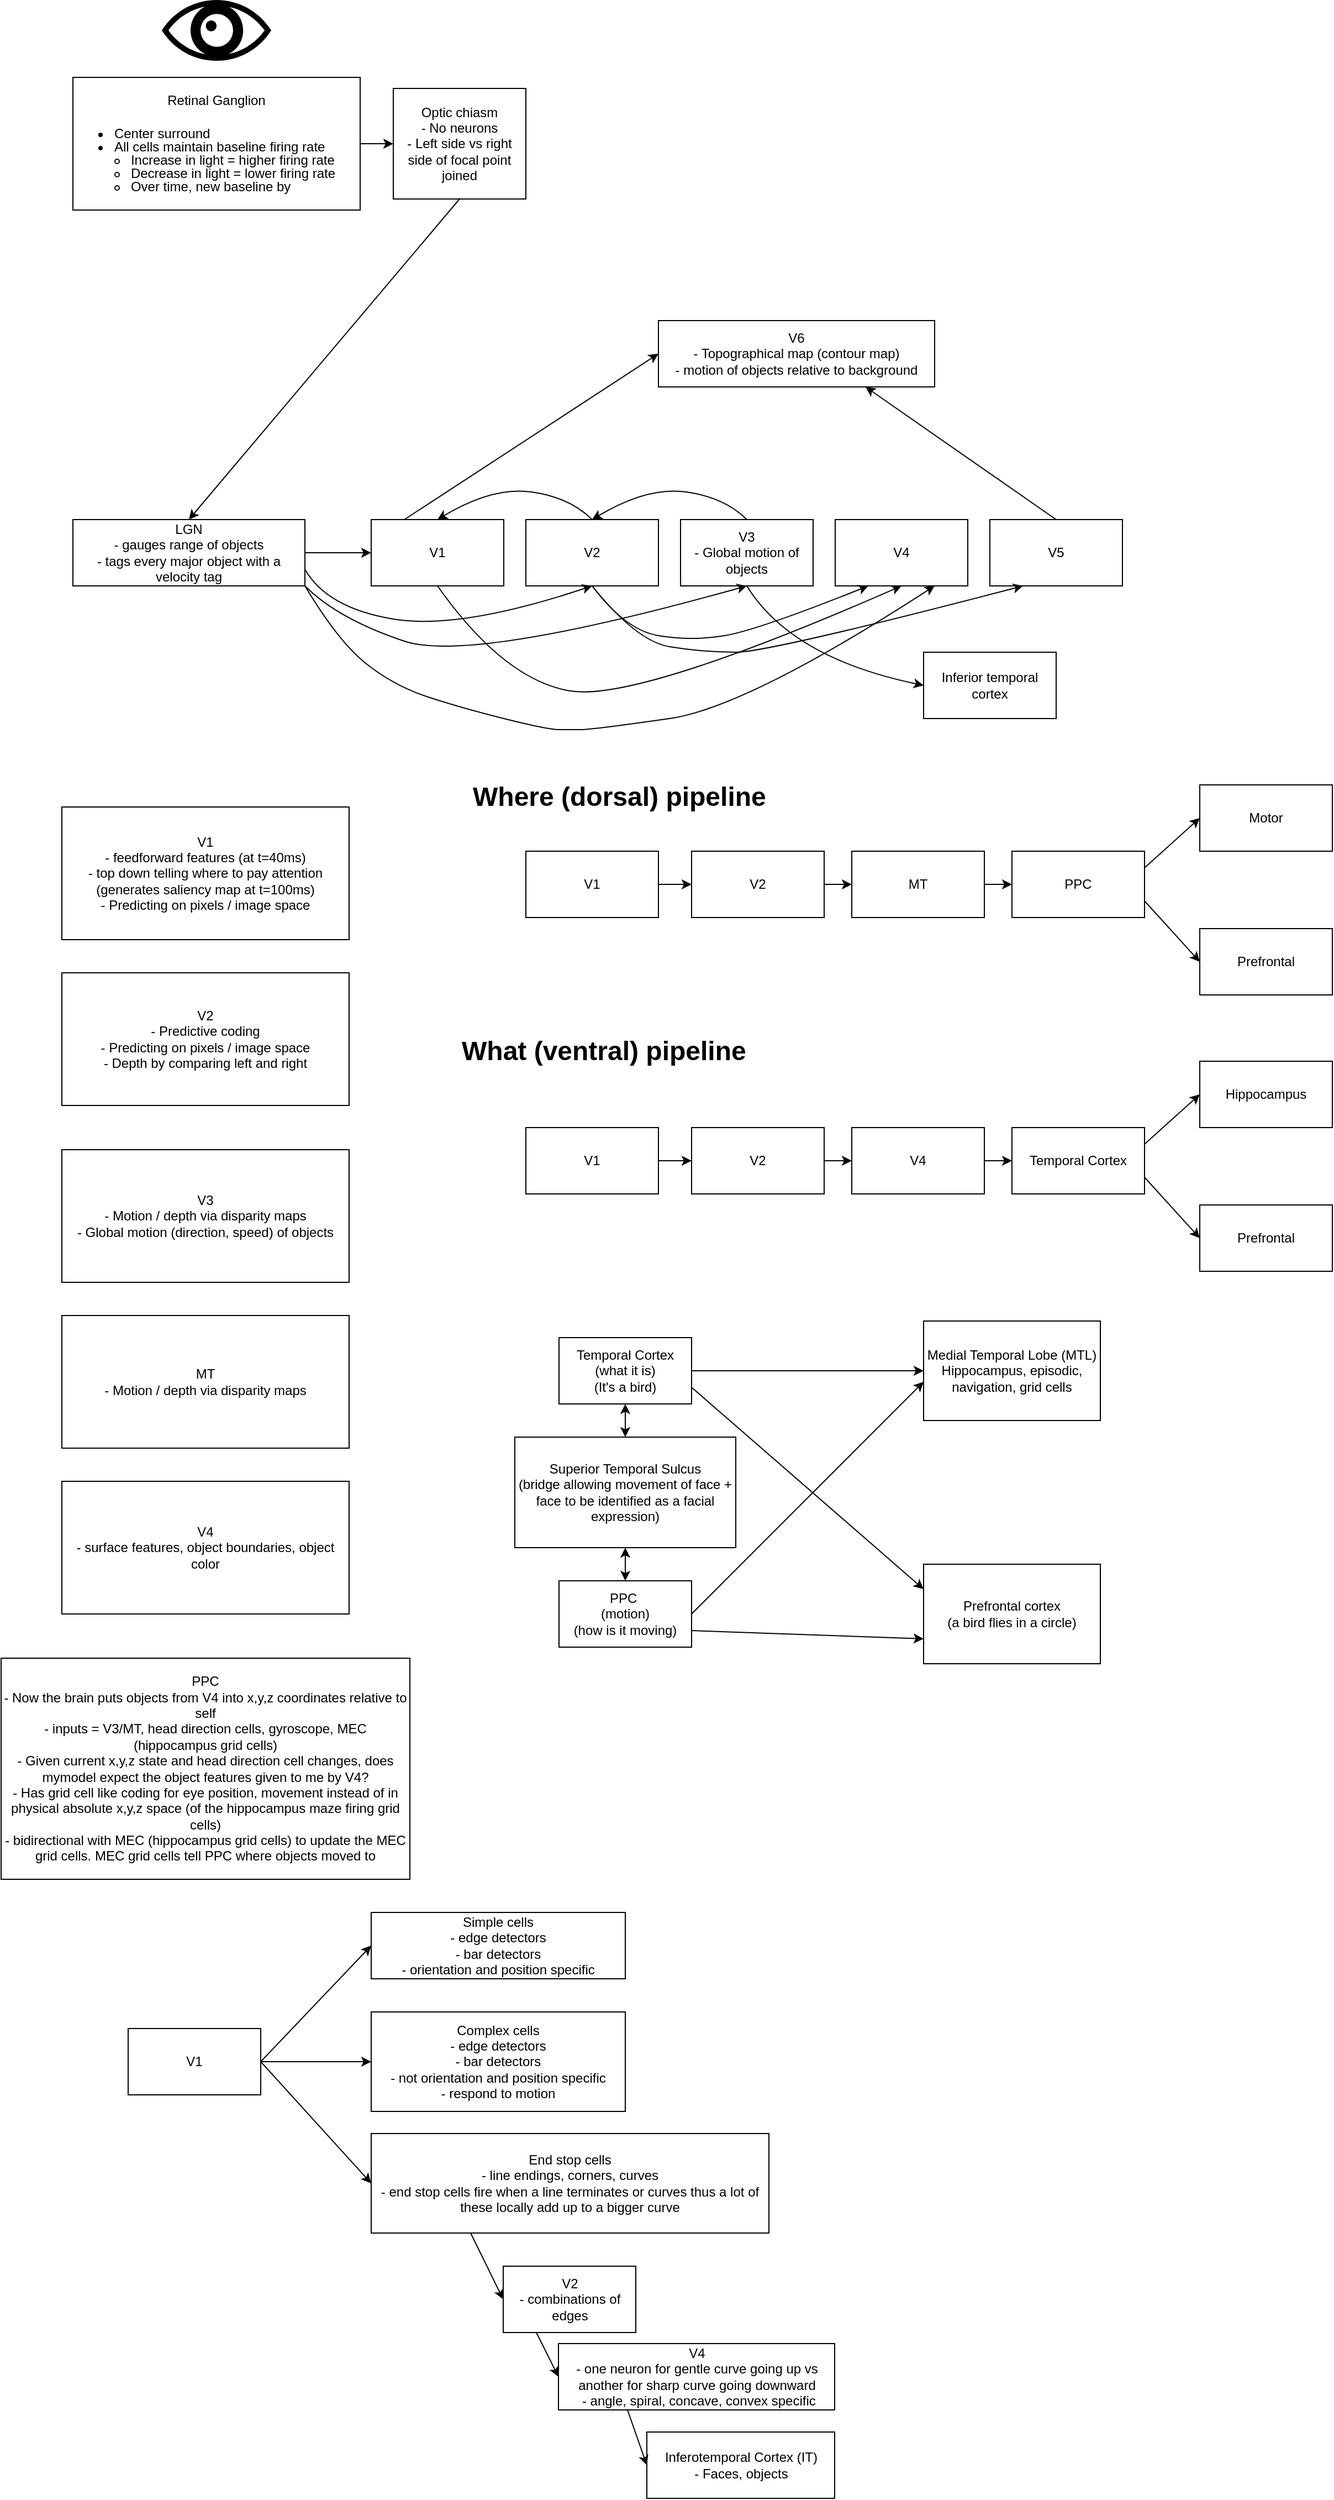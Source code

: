<mxfile version="26.2.14">
  <diagram name="Page-1" id="L4ATmHOxBW7hnk37qFYO">
    <mxGraphModel dx="1515" dy="1537" grid="1" gridSize="10" guides="1" tooltips="1" connect="1" arrows="1" fold="1" page="0" pageScale="1" pageWidth="850" pageHeight="1100" math="0" shadow="0">
      <root>
        <mxCell id="0" />
        <mxCell id="1" parent="0" />
        <mxCell id="7BeZ9nyPgXJLnocpsz5R-1" value="" style="shape=mxgraph.signs.healthcare.eye;html=1;pointerEvents=1;fillColor=#000000;strokeColor=none;verticalLabelPosition=bottom;verticalAlign=top;align=center;" parent="1" vertex="1">
          <mxGeometry x="-249.5" y="-250" width="99" height="55" as="geometry" />
        </mxCell>
        <mxCell id="7BeZ9nyPgXJLnocpsz5R-4" value="Retinal Ganglion&lt;div&gt;&lt;br&gt;&lt;/div&gt;&lt;div&gt;&lt;ul style=&quot;text-align: left; padding-left: 15px; margin-top: 2px; margin-bottom: 2px;&quot;&gt;&lt;li style=&quot;line-height: 12px;&quot;&gt;Center surround&lt;/li&gt;&lt;li style=&quot;line-height: 12px;&quot;&gt;All cells maintain baseline firing rate&lt;/li&gt;&lt;ul style=&quot;padding-left: 15px;&quot;&gt;&lt;li style=&quot;line-height: 12px;&quot;&gt;Increase in light = higher firing rate&lt;/li&gt;&lt;li style=&quot;line-height: 12px;&quot;&gt;Decrease in light = lower firing rate&lt;/li&gt;&lt;li style=&quot;line-height: 12px;&quot;&gt;Over time, new baseline by&amp;nbsp;&amp;nbsp;&lt;/li&gt;&lt;/ul&gt;&lt;/ul&gt;&lt;/div&gt;" style="rounded=0;whiteSpace=wrap;html=1;" parent="1" vertex="1">
          <mxGeometry x="-330" y="-180" width="260" height="120" as="geometry" />
        </mxCell>
        <mxCell id="7BeZ9nyPgXJLnocpsz5R-5" value="V1" style="rounded=0;whiteSpace=wrap;html=1;" parent="1" vertex="1">
          <mxGeometry x="80" y="520" width="120" height="60" as="geometry" />
        </mxCell>
        <mxCell id="7BeZ9nyPgXJLnocpsz5R-6" value="V2" style="rounded=0;whiteSpace=wrap;html=1;" parent="1" vertex="1">
          <mxGeometry x="230" y="520" width="120" height="60" as="geometry" />
        </mxCell>
        <mxCell id="7BeZ9nyPgXJLnocpsz5R-7" value="" style="endArrow=classic;html=1;rounded=0;exitX=1;exitY=0.5;exitDx=0;exitDy=0;entryX=0;entryY=0.5;entryDx=0;entryDy=0;" parent="1" source="7BeZ9nyPgXJLnocpsz5R-5" target="7BeZ9nyPgXJLnocpsz5R-6" edge="1">
          <mxGeometry width="50" height="50" relative="1" as="geometry">
            <mxPoint x="400" y="500" as="sourcePoint" />
            <mxPoint x="450" y="450" as="targetPoint" />
          </mxGeometry>
        </mxCell>
        <mxCell id="7BeZ9nyPgXJLnocpsz5R-8" value="" style="endArrow=classic;html=1;rounded=0;exitX=1;exitY=0.5;exitDx=0;exitDy=0;entryX=0;entryY=0.5;entryDx=0;entryDy=0;" parent="1" source="7BeZ9nyPgXJLnocpsz5R-6" target="7BeZ9nyPgXJLnocpsz5R-9" edge="1">
          <mxGeometry width="50" height="50" relative="1" as="geometry">
            <mxPoint x="210" y="560" as="sourcePoint" />
            <mxPoint x="240" y="560" as="targetPoint" />
          </mxGeometry>
        </mxCell>
        <mxCell id="7BeZ9nyPgXJLnocpsz5R-9" value="MT" style="rounded=0;whiteSpace=wrap;html=1;" parent="1" vertex="1">
          <mxGeometry x="375" y="520" width="120" height="60" as="geometry" />
        </mxCell>
        <mxCell id="7BeZ9nyPgXJLnocpsz5R-10" value="PPC" style="rounded=0;whiteSpace=wrap;html=1;" parent="1" vertex="1">
          <mxGeometry x="520" y="520" width="120" height="60" as="geometry" />
        </mxCell>
        <mxCell id="7BeZ9nyPgXJLnocpsz5R-11" value="" style="endArrow=classic;html=1;rounded=0;exitX=1;exitY=0.5;exitDx=0;exitDy=0;entryX=0;entryY=0.5;entryDx=0;entryDy=0;" parent="1" source="7BeZ9nyPgXJLnocpsz5R-9" target="7BeZ9nyPgXJLnocpsz5R-10" edge="1">
          <mxGeometry width="50" height="50" relative="1" as="geometry">
            <mxPoint x="360" y="560" as="sourcePoint" />
            <mxPoint x="385" y="560" as="targetPoint" />
          </mxGeometry>
        </mxCell>
        <mxCell id="7BeZ9nyPgXJLnocpsz5R-12" value="Motor" style="rounded=0;whiteSpace=wrap;html=1;" parent="1" vertex="1">
          <mxGeometry x="690" y="460" width="120" height="60" as="geometry" />
        </mxCell>
        <mxCell id="7BeZ9nyPgXJLnocpsz5R-13" value="Prefrontal" style="rounded=0;whiteSpace=wrap;html=1;" parent="1" vertex="1">
          <mxGeometry x="690" y="590" width="120" height="60" as="geometry" />
        </mxCell>
        <mxCell id="7BeZ9nyPgXJLnocpsz5R-14" value="" style="endArrow=classic;html=1;rounded=0;exitX=1;exitY=0.25;exitDx=0;exitDy=0;entryX=0;entryY=0.5;entryDx=0;entryDy=0;" parent="1" source="7BeZ9nyPgXJLnocpsz5R-10" target="7BeZ9nyPgXJLnocpsz5R-12" edge="1">
          <mxGeometry width="50" height="50" relative="1" as="geometry">
            <mxPoint x="600" y="710" as="sourcePoint" />
            <mxPoint x="650" y="660" as="targetPoint" />
          </mxGeometry>
        </mxCell>
        <mxCell id="7BeZ9nyPgXJLnocpsz5R-15" value="" style="endArrow=classic;html=1;rounded=0;exitX=1;exitY=0.75;exitDx=0;exitDy=0;entryX=0;entryY=0.5;entryDx=0;entryDy=0;" parent="1" source="7BeZ9nyPgXJLnocpsz5R-10" target="7BeZ9nyPgXJLnocpsz5R-13" edge="1">
          <mxGeometry width="50" height="50" relative="1" as="geometry">
            <mxPoint x="600" y="710" as="sourcePoint" />
            <mxPoint x="650" y="660" as="targetPoint" />
          </mxGeometry>
        </mxCell>
        <mxCell id="7BeZ9nyPgXJLnocpsz5R-16" value="&lt;h1 style=&quot;margin-top: 0px;&quot;&gt;Where (dorsal) pipeline&lt;/h1&gt;" style="text;html=1;whiteSpace=wrap;overflow=hidden;rounded=0;" parent="1" vertex="1">
          <mxGeometry x="30" y="450" width="290" height="50" as="geometry" />
        </mxCell>
        <mxCell id="7BeZ9nyPgXJLnocpsz5R-17" value="&lt;h1 style=&quot;margin-top: 0px;&quot;&gt;What (ventral) pipeline&lt;/h1&gt;" style="text;html=1;whiteSpace=wrap;overflow=hidden;rounded=0;" parent="1" vertex="1">
          <mxGeometry x="20" y="680" width="290" height="50" as="geometry" />
        </mxCell>
        <mxCell id="7BeZ9nyPgXJLnocpsz5R-18" value="V1" style="rounded=0;whiteSpace=wrap;html=1;" parent="1" vertex="1">
          <mxGeometry x="80" y="770" width="120" height="60" as="geometry" />
        </mxCell>
        <mxCell id="7BeZ9nyPgXJLnocpsz5R-19" value="V2" style="rounded=0;whiteSpace=wrap;html=1;" parent="1" vertex="1">
          <mxGeometry x="230" y="770" width="120" height="60" as="geometry" />
        </mxCell>
        <mxCell id="7BeZ9nyPgXJLnocpsz5R-20" value="" style="endArrow=classic;html=1;rounded=0;exitX=1;exitY=0.5;exitDx=0;exitDy=0;entryX=0;entryY=0.5;entryDx=0;entryDy=0;" parent="1" source="7BeZ9nyPgXJLnocpsz5R-18" target="7BeZ9nyPgXJLnocpsz5R-19" edge="1">
          <mxGeometry width="50" height="50" relative="1" as="geometry">
            <mxPoint x="400" y="750" as="sourcePoint" />
            <mxPoint x="450" y="700" as="targetPoint" />
          </mxGeometry>
        </mxCell>
        <mxCell id="7BeZ9nyPgXJLnocpsz5R-31" value="V4" style="rounded=0;whiteSpace=wrap;html=1;" parent="1" vertex="1">
          <mxGeometry x="375" y="770" width="120" height="60" as="geometry" />
        </mxCell>
        <mxCell id="7BeZ9nyPgXJLnocpsz5R-32" value="Temporal Cortex" style="rounded=0;whiteSpace=wrap;html=1;" parent="1" vertex="1">
          <mxGeometry x="520" y="770" width="120" height="60" as="geometry" />
        </mxCell>
        <mxCell id="7BeZ9nyPgXJLnocpsz5R-33" value="" style="endArrow=classic;html=1;rounded=0;exitX=1;exitY=0.5;exitDx=0;exitDy=0;entryX=0;entryY=0.5;entryDx=0;entryDy=0;" parent="1" source="7BeZ9nyPgXJLnocpsz5R-31" target="7BeZ9nyPgXJLnocpsz5R-32" edge="1">
          <mxGeometry width="50" height="50" relative="1" as="geometry">
            <mxPoint x="360" y="810" as="sourcePoint" />
            <mxPoint x="385" y="810" as="targetPoint" />
          </mxGeometry>
        </mxCell>
        <mxCell id="7BeZ9nyPgXJLnocpsz5R-34" value="Hippocampus" style="rounded=0;whiteSpace=wrap;html=1;" parent="1" vertex="1">
          <mxGeometry x="690" y="710" width="120" height="60" as="geometry" />
        </mxCell>
        <mxCell id="7BeZ9nyPgXJLnocpsz5R-35" value="Prefrontal" style="rounded=0;whiteSpace=wrap;html=1;" parent="1" vertex="1">
          <mxGeometry x="690" y="840" width="120" height="60" as="geometry" />
        </mxCell>
        <mxCell id="7BeZ9nyPgXJLnocpsz5R-36" value="" style="endArrow=classic;html=1;rounded=0;exitX=1;exitY=0.25;exitDx=0;exitDy=0;entryX=0;entryY=0.5;entryDx=0;entryDy=0;" parent="1" source="7BeZ9nyPgXJLnocpsz5R-32" target="7BeZ9nyPgXJLnocpsz5R-34" edge="1">
          <mxGeometry width="50" height="50" relative="1" as="geometry">
            <mxPoint x="600" y="960" as="sourcePoint" />
            <mxPoint x="650" y="910" as="targetPoint" />
          </mxGeometry>
        </mxCell>
        <mxCell id="7BeZ9nyPgXJLnocpsz5R-37" value="" style="endArrow=classic;html=1;rounded=0;exitX=1;exitY=0.75;exitDx=0;exitDy=0;entryX=0;entryY=0.5;entryDx=0;entryDy=0;" parent="1" source="7BeZ9nyPgXJLnocpsz5R-32" target="7BeZ9nyPgXJLnocpsz5R-35" edge="1">
          <mxGeometry width="50" height="50" relative="1" as="geometry">
            <mxPoint x="600" y="960" as="sourcePoint" />
            <mxPoint x="650" y="910" as="targetPoint" />
          </mxGeometry>
        </mxCell>
        <mxCell id="7BeZ9nyPgXJLnocpsz5R-38" value="" style="endArrow=classic;html=1;rounded=0;exitX=1;exitY=0.5;exitDx=0;exitDy=0;entryX=0;entryY=0.5;entryDx=0;entryDy=0;" parent="1" source="7BeZ9nyPgXJLnocpsz5R-19" target="7BeZ9nyPgXJLnocpsz5R-31" edge="1">
          <mxGeometry width="50" height="50" relative="1" as="geometry">
            <mxPoint x="360" y="560" as="sourcePoint" />
            <mxPoint x="370" y="800" as="targetPoint" />
          </mxGeometry>
        </mxCell>
        <mxCell id="7BeZ9nyPgXJLnocpsz5R-39" value="Temporal Cortex&lt;div&gt;(what it is)&lt;br&gt;&lt;div&gt;(It&#39;s a bird)&lt;/div&gt;&lt;/div&gt;" style="rounded=0;whiteSpace=wrap;html=1;" parent="1" vertex="1">
          <mxGeometry x="110" y="960" width="120" height="60" as="geometry" />
        </mxCell>
        <mxCell id="7BeZ9nyPgXJLnocpsz5R-40" value="Superior Temporal Sulcus&lt;div&gt;(bridge allowing movement of face + face to be identified as a facial expression)&lt;/div&gt;" style="rounded=0;whiteSpace=wrap;html=1;" parent="1" vertex="1">
          <mxGeometry x="70" y="1050" width="200" height="100" as="geometry" />
        </mxCell>
        <mxCell id="7BeZ9nyPgXJLnocpsz5R-41" value="PPC&amp;nbsp;&lt;div&gt;(motion)&lt;/div&gt;&lt;div&gt;(how is it moving)&lt;/div&gt;" style="rounded=0;whiteSpace=wrap;html=1;" parent="1" vertex="1">
          <mxGeometry x="110" y="1180" width="120" height="60" as="geometry" />
        </mxCell>
        <mxCell id="7BeZ9nyPgXJLnocpsz5R-42" value="" style="endArrow=classic;startArrow=classic;html=1;rounded=0;exitX=0.5;exitY=0;exitDx=0;exitDy=0;entryX=0.5;entryY=1;entryDx=0;entryDy=0;" parent="1" source="7BeZ9nyPgXJLnocpsz5R-41" target="7BeZ9nyPgXJLnocpsz5R-40" edge="1">
          <mxGeometry width="50" height="50" relative="1" as="geometry">
            <mxPoint x="600" y="950" as="sourcePoint" />
            <mxPoint x="650" y="900" as="targetPoint" />
          </mxGeometry>
        </mxCell>
        <mxCell id="7BeZ9nyPgXJLnocpsz5R-43" value="" style="endArrow=classic;startArrow=classic;html=1;rounded=0;exitX=0.5;exitY=0;exitDx=0;exitDy=0;entryX=0.5;entryY=1;entryDx=0;entryDy=0;" parent="1" source="7BeZ9nyPgXJLnocpsz5R-40" target="7BeZ9nyPgXJLnocpsz5R-39" edge="1">
          <mxGeometry width="50" height="50" relative="1" as="geometry">
            <mxPoint x="600" y="950" as="sourcePoint" />
            <mxPoint x="650" y="900" as="targetPoint" />
          </mxGeometry>
        </mxCell>
        <mxCell id="7BeZ9nyPgXJLnocpsz5R-44" value="Medial Temporal Lobe (MTL)&lt;div&gt;Hippocampus, episodic, navigation, grid cells&lt;/div&gt;" style="rounded=0;whiteSpace=wrap;html=1;" parent="1" vertex="1">
          <mxGeometry x="440" y="945" width="160" height="90" as="geometry" />
        </mxCell>
        <mxCell id="7BeZ9nyPgXJLnocpsz5R-45" value="" style="endArrow=classic;html=1;rounded=0;exitX=1;exitY=0.5;exitDx=0;exitDy=0;entryX=0;entryY=0.5;entryDx=0;entryDy=0;" parent="1" source="7BeZ9nyPgXJLnocpsz5R-39" target="7BeZ9nyPgXJLnocpsz5R-44" edge="1">
          <mxGeometry width="50" height="50" relative="1" as="geometry">
            <mxPoint x="600" y="950" as="sourcePoint" />
            <mxPoint x="650" y="900" as="targetPoint" />
          </mxGeometry>
        </mxCell>
        <mxCell id="7BeZ9nyPgXJLnocpsz5R-47" value="Prefrontal cortex&lt;div&gt;(a bird flies in a circle)&lt;/div&gt;" style="rounded=0;whiteSpace=wrap;html=1;" parent="1" vertex="1">
          <mxGeometry x="440" y="1165" width="160" height="90" as="geometry" />
        </mxCell>
        <mxCell id="7BeZ9nyPgXJLnocpsz5R-48" value="" style="endArrow=classic;html=1;rounded=0;exitX=1;exitY=0.75;exitDx=0;exitDy=0;entryX=0;entryY=0.25;entryDx=0;entryDy=0;" parent="1" source="7BeZ9nyPgXJLnocpsz5R-39" target="7BeZ9nyPgXJLnocpsz5R-47" edge="1">
          <mxGeometry width="50" height="50" relative="1" as="geometry">
            <mxPoint x="600" y="950" as="sourcePoint" />
            <mxPoint x="650" y="900" as="targetPoint" />
          </mxGeometry>
        </mxCell>
        <mxCell id="7BeZ9nyPgXJLnocpsz5R-49" value="" style="endArrow=classic;html=1;rounded=0;exitX=1;exitY=0.75;exitDx=0;exitDy=0;entryX=0;entryY=0.75;entryDx=0;entryDy=0;" parent="1" source="7BeZ9nyPgXJLnocpsz5R-41" target="7BeZ9nyPgXJLnocpsz5R-47" edge="1">
          <mxGeometry width="50" height="50" relative="1" as="geometry">
            <mxPoint x="600" y="950" as="sourcePoint" />
            <mxPoint x="650" y="900" as="targetPoint" />
          </mxGeometry>
        </mxCell>
        <mxCell id="7BeZ9nyPgXJLnocpsz5R-50" value="" style="endArrow=classic;html=1;rounded=0;exitX=1;exitY=0.5;exitDx=0;exitDy=0;entryX=0;entryY=0.611;entryDx=0;entryDy=0;entryPerimeter=0;" parent="1" source="7BeZ9nyPgXJLnocpsz5R-41" target="7BeZ9nyPgXJLnocpsz5R-44" edge="1">
          <mxGeometry width="50" height="50" relative="1" as="geometry">
            <mxPoint x="600" y="950" as="sourcePoint" />
            <mxPoint x="650" y="900" as="targetPoint" />
          </mxGeometry>
        </mxCell>
        <mxCell id="7BeZ9nyPgXJLnocpsz5R-51" value="V1&lt;div&gt;- feedforward features (at t=40ms)&lt;/div&gt;&lt;div&gt;- top down telling where to pay attention (generates saliency map at t=100ms)&lt;/div&gt;&lt;div&gt;- Predicting on pixels / image space&lt;/div&gt;" style="rounded=0;whiteSpace=wrap;html=1;" parent="1" vertex="1">
          <mxGeometry x="-340" y="480" width="260" height="120" as="geometry" />
        </mxCell>
        <mxCell id="7BeZ9nyPgXJLnocpsz5R-52" value="V2&lt;div&gt;- Predictive coding&lt;/div&gt;&lt;div&gt;- Predicting on pixels / image space&lt;/div&gt;&lt;div&gt;- Depth by comparing left and right&lt;/div&gt;" style="rounded=0;whiteSpace=wrap;html=1;" parent="1" vertex="1">
          <mxGeometry x="-340" y="630" width="260" height="120" as="geometry" />
        </mxCell>
        <mxCell id="7BeZ9nyPgXJLnocpsz5R-53" value="V3&lt;div&gt;- Motion / depth via disparity maps&lt;/div&gt;&lt;div&gt;- Global motion (direction, speed) of objects&lt;/div&gt;" style="rounded=0;whiteSpace=wrap;html=1;" parent="1" vertex="1">
          <mxGeometry x="-340" y="790" width="260" height="120" as="geometry" />
        </mxCell>
        <mxCell id="7BeZ9nyPgXJLnocpsz5R-54" value="MT&lt;br&gt;&lt;div&gt;- Motion / depth via disparity maps&lt;/div&gt;" style="rounded=0;whiteSpace=wrap;html=1;" parent="1" vertex="1">
          <mxGeometry x="-340" y="940" width="260" height="120" as="geometry" />
        </mxCell>
        <mxCell id="7BeZ9nyPgXJLnocpsz5R-55" value="V4&lt;div&gt;- surface features, object boundaries, object color&lt;/div&gt;" style="rounded=0;whiteSpace=wrap;html=1;" parent="1" vertex="1">
          <mxGeometry x="-340" y="1090" width="260" height="120" as="geometry" />
        </mxCell>
        <mxCell id="7BeZ9nyPgXJLnocpsz5R-56" value="PPC&lt;div&gt;- Now the brain puts objects from V4 into x,y,z coordinates relative to self&lt;/div&gt;&lt;div&gt;- inputs = V3/MT, head direction cells, gyroscope, MEC (hippocampus grid cells)&lt;/div&gt;&lt;div&gt;- Given current x,y,z state and head direction cell changes, does mymodel expect the object features given to me by V4?&lt;/div&gt;&lt;div&gt;- Has grid cell like coding for eye position, movement instead of in physical absolute x,y,z space (of the hippocampus maze firing grid cells)&lt;/div&gt;&lt;div&gt;- bidirectional with MEC (hippocampus grid cells) to update the MEC grid cells. MEC grid cells tell PPC where objects moved to&lt;/div&gt;" style="rounded=0;whiteSpace=wrap;html=1;" parent="1" vertex="1">
          <mxGeometry x="-395" y="1250" width="370" height="200" as="geometry" />
        </mxCell>
        <mxCell id="R5JsLaLzXKioPXl-SvFv-1" value="V1" style="rounded=0;whiteSpace=wrap;html=1;" vertex="1" parent="1">
          <mxGeometry x="-280" y="1585" width="120" height="60" as="geometry" />
        </mxCell>
        <mxCell id="R5JsLaLzXKioPXl-SvFv-2" value="Simple cells&lt;div&gt;- edge detectors&lt;/div&gt;&lt;div&gt;- bar detectors&lt;/div&gt;&lt;div&gt;- orientation and position specific&lt;/div&gt;" style="rounded=0;whiteSpace=wrap;html=1;" vertex="1" parent="1">
          <mxGeometry x="-60" y="1480" width="230" height="60" as="geometry" />
        </mxCell>
        <mxCell id="R5JsLaLzXKioPXl-SvFv-3" value="Complex cells&lt;div&gt;- edge detectors&lt;/div&gt;&lt;div&gt;- bar detectors&lt;/div&gt;&lt;div&gt;- not orientation and position specific&lt;/div&gt;&lt;div&gt;- respond to motion&lt;/div&gt;" style="rounded=0;whiteSpace=wrap;html=1;" vertex="1" parent="1">
          <mxGeometry x="-60" y="1570" width="230" height="90" as="geometry" />
        </mxCell>
        <mxCell id="R5JsLaLzXKioPXl-SvFv-4" value="End stop cells&lt;div&gt;- line endings, corners, curves&lt;/div&gt;&lt;div&gt;- end stop cells fire when a line terminates or curves thus a lot of these locally add up to a bigger curve&lt;/div&gt;" style="rounded=0;whiteSpace=wrap;html=1;" vertex="1" parent="1">
          <mxGeometry x="-60" y="1680" width="360" height="90" as="geometry" />
        </mxCell>
        <mxCell id="R5JsLaLzXKioPXl-SvFv-5" value="" style="endArrow=classic;html=1;rounded=0;exitX=1;exitY=0.5;exitDx=0;exitDy=0;entryX=0;entryY=0.5;entryDx=0;entryDy=0;" edge="1" parent="1" source="R5JsLaLzXKioPXl-SvFv-1" target="R5JsLaLzXKioPXl-SvFv-2">
          <mxGeometry width="50" height="50" relative="1" as="geometry">
            <mxPoint x="-10" y="1620" as="sourcePoint" />
            <mxPoint x="40" y="1570" as="targetPoint" />
          </mxGeometry>
        </mxCell>
        <mxCell id="R5JsLaLzXKioPXl-SvFv-6" value="" style="endArrow=classic;html=1;rounded=0;exitX=1;exitY=0.5;exitDx=0;exitDy=0;entryX=0;entryY=0.5;entryDx=0;entryDy=0;" edge="1" parent="1" source="R5JsLaLzXKioPXl-SvFv-1" target="R5JsLaLzXKioPXl-SvFv-3">
          <mxGeometry width="50" height="50" relative="1" as="geometry">
            <mxPoint x="-10" y="1620" as="sourcePoint" />
            <mxPoint x="40" y="1570" as="targetPoint" />
          </mxGeometry>
        </mxCell>
        <mxCell id="R5JsLaLzXKioPXl-SvFv-7" value="" style="endArrow=classic;html=1;rounded=0;exitX=1;exitY=0.5;exitDx=0;exitDy=0;entryX=0;entryY=0.5;entryDx=0;entryDy=0;" edge="1" parent="1" source="R5JsLaLzXKioPXl-SvFv-1" target="R5JsLaLzXKioPXl-SvFv-4">
          <mxGeometry width="50" height="50" relative="1" as="geometry">
            <mxPoint x="-10" y="1620" as="sourcePoint" />
            <mxPoint x="40" y="1570" as="targetPoint" />
          </mxGeometry>
        </mxCell>
        <mxCell id="R5JsLaLzXKioPXl-SvFv-8" value="V4&lt;div&gt;- one neuron for gentle curve going up vs another for sharp curve going downward&lt;/div&gt;&lt;div&gt;&amp;nbsp;- angle, spiral, concave, convex specific&lt;/div&gt;" style="rounded=0;whiteSpace=wrap;html=1;" vertex="1" parent="1">
          <mxGeometry x="109.5" y="1870" width="250" height="60" as="geometry" />
        </mxCell>
        <mxCell id="R5JsLaLzXKioPXl-SvFv-9" value="" style="endArrow=classic;html=1;rounded=0;exitX=0.25;exitY=1;exitDx=0;exitDy=0;entryX=0;entryY=0.5;entryDx=0;entryDy=0;" edge="1" parent="1" source="R5JsLaLzXKioPXl-SvFv-4" target="R5JsLaLzXKioPXl-SvFv-10">
          <mxGeometry width="50" height="50" relative="1" as="geometry">
            <mxPoint x="330" y="1790" as="sourcePoint" />
            <mxPoint x="380" y="1740" as="targetPoint" />
          </mxGeometry>
        </mxCell>
        <mxCell id="R5JsLaLzXKioPXl-SvFv-10" value="V2&lt;div&gt;- combinations of edges&lt;/div&gt;" style="rounded=0;whiteSpace=wrap;html=1;" vertex="1" parent="1">
          <mxGeometry x="59.5" y="1800" width="120" height="60" as="geometry" />
        </mxCell>
        <mxCell id="R5JsLaLzXKioPXl-SvFv-12" value="" style="endArrow=classic;html=1;rounded=0;exitX=0.25;exitY=1;exitDx=0;exitDy=0;entryX=0;entryY=0.5;entryDx=0;entryDy=0;" edge="1" parent="1" source="R5JsLaLzXKioPXl-SvFv-10" target="R5JsLaLzXKioPXl-SvFv-8">
          <mxGeometry width="50" height="50" relative="1" as="geometry">
            <mxPoint x="189.5" y="1700" as="sourcePoint" />
            <mxPoint x="239.5" y="1650" as="targetPoint" />
          </mxGeometry>
        </mxCell>
        <mxCell id="R5JsLaLzXKioPXl-SvFv-13" value="Inferotemporal Cortex (IT)&lt;div&gt;- Faces, objects&lt;/div&gt;" style="rounded=0;whiteSpace=wrap;html=1;" vertex="1" parent="1">
          <mxGeometry x="189.5" y="1950" width="170" height="60" as="geometry" />
        </mxCell>
        <mxCell id="R5JsLaLzXKioPXl-SvFv-14" value="" style="endArrow=classic;html=1;rounded=0;exitX=0.25;exitY=1;exitDx=0;exitDy=0;entryX=0;entryY=0.5;entryDx=0;entryDy=0;" edge="1" parent="1" source="R5JsLaLzXKioPXl-SvFv-8" target="R5JsLaLzXKioPXl-SvFv-13">
          <mxGeometry width="50" height="50" relative="1" as="geometry">
            <mxPoint x="269.5" y="1810" as="sourcePoint" />
            <mxPoint x="319.5" y="1760" as="targetPoint" />
          </mxGeometry>
        </mxCell>
        <mxCell id="R5JsLaLzXKioPXl-SvFv-15" value="LGN&lt;div&gt;- gauges range of objects&lt;/div&gt;&lt;div&gt;- tags every major object with a velocity tag&lt;/div&gt;" style="rounded=0;whiteSpace=wrap;html=1;" vertex="1" parent="1">
          <mxGeometry x="-330" y="220" width="210" height="60" as="geometry" />
        </mxCell>
        <mxCell id="R5JsLaLzXKioPXl-SvFv-16" value="V1" style="rounded=0;whiteSpace=wrap;html=1;" vertex="1" parent="1">
          <mxGeometry x="-60" y="220" width="120" height="60" as="geometry" />
        </mxCell>
        <mxCell id="R5JsLaLzXKioPXl-SvFv-17" value="" style="endArrow=classic;html=1;rounded=0;exitX=1;exitY=0.5;exitDx=0;exitDy=0;entryX=0;entryY=0.5;entryDx=0;entryDy=0;" edge="1" parent="1" source="R5JsLaLzXKioPXl-SvFv-15" target="R5JsLaLzXKioPXl-SvFv-16">
          <mxGeometry width="50" height="50" relative="1" as="geometry">
            <mxPoint x="-130" y="360" as="sourcePoint" />
            <mxPoint x="-80" y="310" as="targetPoint" />
          </mxGeometry>
        </mxCell>
        <mxCell id="R5JsLaLzXKioPXl-SvFv-18" value="V3&lt;div&gt;- Global motion of objects&lt;/div&gt;" style="rounded=0;whiteSpace=wrap;html=1;" vertex="1" parent="1">
          <mxGeometry x="220" y="220" width="120" height="60" as="geometry" />
        </mxCell>
        <mxCell id="R5JsLaLzXKioPXl-SvFv-19" value="V2" style="rounded=0;whiteSpace=wrap;html=1;" vertex="1" parent="1">
          <mxGeometry x="80" y="220" width="120" height="60" as="geometry" />
        </mxCell>
        <mxCell id="R5JsLaLzXKioPXl-SvFv-20" value="" style="curved=1;endArrow=classic;html=1;rounded=0;exitX=1;exitY=0.75;exitDx=0;exitDy=0;entryX=0.5;entryY=1;entryDx=0;entryDy=0;" edge="1" parent="1" source="R5JsLaLzXKioPXl-SvFv-15" target="R5JsLaLzXKioPXl-SvFv-19">
          <mxGeometry width="50" height="50" relative="1" as="geometry">
            <mxPoint x="-130" y="360" as="sourcePoint" />
            <mxPoint x="140" y="320" as="targetPoint" />
            <Array as="points">
              <mxPoint x="-100" y="300" />
              <mxPoint x="20" y="320" />
            </Array>
          </mxGeometry>
        </mxCell>
        <mxCell id="R5JsLaLzXKioPXl-SvFv-21" value="" style="curved=1;endArrow=classic;html=1;rounded=0;exitX=1;exitY=1;exitDx=0;exitDy=0;entryX=0.5;entryY=1;entryDx=0;entryDy=0;" edge="1" parent="1" source="R5JsLaLzXKioPXl-SvFv-15" target="R5JsLaLzXKioPXl-SvFv-18">
          <mxGeometry width="50" height="50" relative="1" as="geometry">
            <mxPoint x="-110" y="275" as="sourcePoint" />
            <mxPoint x="150" y="290" as="targetPoint" />
            <Array as="points">
              <mxPoint x="-90" y="310" />
              <mxPoint x="30" y="350" />
            </Array>
          </mxGeometry>
        </mxCell>
        <mxCell id="R5JsLaLzXKioPXl-SvFv-22" value="Optic chiasm&lt;div&gt;- No neurons&lt;/div&gt;&lt;div&gt;- Left side vs right side of focal point joined&lt;/div&gt;" style="rounded=0;whiteSpace=wrap;html=1;" vertex="1" parent="1">
          <mxGeometry x="-40" y="-170" width="120" height="100" as="geometry" />
        </mxCell>
        <mxCell id="R5JsLaLzXKioPXl-SvFv-23" value="" style="endArrow=classic;html=1;rounded=0;exitX=1;exitY=0.5;exitDx=0;exitDy=0;entryX=0;entryY=0.5;entryDx=0;entryDy=0;" edge="1" parent="1" source="7BeZ9nyPgXJLnocpsz5R-4" target="R5JsLaLzXKioPXl-SvFv-22">
          <mxGeometry width="50" height="50" relative="1" as="geometry">
            <mxPoint x="40" y="-120" as="sourcePoint" />
            <mxPoint x="90" y="-170" as="targetPoint" />
          </mxGeometry>
        </mxCell>
        <mxCell id="R5JsLaLzXKioPXl-SvFv-24" value="" style="endArrow=classic;html=1;rounded=0;exitX=0.5;exitY=1;exitDx=0;exitDy=0;entryX=0.5;entryY=0;entryDx=0;entryDy=0;" edge="1" parent="1" source="R5JsLaLzXKioPXl-SvFv-22" target="R5JsLaLzXKioPXl-SvFv-15">
          <mxGeometry width="50" height="50" relative="1" as="geometry">
            <mxPoint x="40" y="230" as="sourcePoint" />
            <mxPoint x="90" y="180" as="targetPoint" />
          </mxGeometry>
        </mxCell>
        <mxCell id="R5JsLaLzXKioPXl-SvFv-25" value="" style="curved=1;endArrow=classic;html=1;rounded=0;exitX=0.5;exitY=0;exitDx=0;exitDy=0;entryX=0.5;entryY=0;entryDx=0;entryDy=0;" edge="1" parent="1" source="R5JsLaLzXKioPXl-SvFv-19" target="R5JsLaLzXKioPXl-SvFv-16">
          <mxGeometry width="50" height="50" relative="1" as="geometry">
            <mxPoint y="130" as="sourcePoint" />
            <mxPoint x="260" y="145" as="targetPoint" />
            <Array as="points">
              <mxPoint x="120" y="200" />
              <mxPoint x="50" y="190" />
            </Array>
          </mxGeometry>
        </mxCell>
        <mxCell id="R5JsLaLzXKioPXl-SvFv-26" value="" style="curved=1;endArrow=classic;html=1;rounded=0;exitX=0.5;exitY=0;exitDx=0;exitDy=0;entryX=0.5;entryY=0;entryDx=0;entryDy=0;" edge="1" parent="1" source="R5JsLaLzXKioPXl-SvFv-18" target="R5JsLaLzXKioPXl-SvFv-19">
          <mxGeometry width="50" height="50" relative="1" as="geometry">
            <mxPoint x="280" y="220" as="sourcePoint" />
            <mxPoint x="140" y="220" as="targetPoint" />
            <Array as="points">
              <mxPoint x="260" y="200" />
              <mxPoint x="190" y="190" />
            </Array>
          </mxGeometry>
        </mxCell>
        <mxCell id="R5JsLaLzXKioPXl-SvFv-27" value="V4" style="rounded=0;whiteSpace=wrap;html=1;" vertex="1" parent="1">
          <mxGeometry x="360" y="220" width="120" height="60" as="geometry" />
        </mxCell>
        <mxCell id="R5JsLaLzXKioPXl-SvFv-28" value="V5" style="rounded=0;whiteSpace=wrap;html=1;" vertex="1" parent="1">
          <mxGeometry x="500" y="220" width="120" height="60" as="geometry" />
        </mxCell>
        <mxCell id="R5JsLaLzXKioPXl-SvFv-29" value="" style="curved=1;endArrow=classic;html=1;rounded=0;entryX=0;entryY=0.5;entryDx=0;entryDy=0;" edge="1" parent="1" target="R5JsLaLzXKioPXl-SvFv-30">
          <mxGeometry width="50" height="50" relative="1" as="geometry">
            <mxPoint x="280" y="280" as="sourcePoint" />
            <mxPoint x="560" y="325" as="targetPoint" />
            <Array as="points">
              <mxPoint x="320" y="345" />
            </Array>
          </mxGeometry>
        </mxCell>
        <mxCell id="R5JsLaLzXKioPXl-SvFv-30" value="Inferior temporal cortex" style="rounded=0;whiteSpace=wrap;html=1;" vertex="1" parent="1">
          <mxGeometry x="440" y="340" width="120" height="60" as="geometry" />
        </mxCell>
        <mxCell id="R5JsLaLzXKioPXl-SvFv-31" value="" style="curved=1;endArrow=classic;html=1;rounded=0;exitX=0.5;exitY=1;exitDx=0;exitDy=0;entryX=0.5;entryY=1;entryDx=0;entryDy=0;" edge="1" parent="1" source="R5JsLaLzXKioPXl-SvFv-16" target="R5JsLaLzXKioPXl-SvFv-27">
          <mxGeometry width="50" height="50" relative="1" as="geometry">
            <mxPoint x="40" y="330" as="sourcePoint" />
            <mxPoint x="300" y="345" as="targetPoint" />
            <Array as="points">
              <mxPoint x="60" y="365" />
              <mxPoint x="180" y="385" />
            </Array>
          </mxGeometry>
        </mxCell>
        <mxCell id="R5JsLaLzXKioPXl-SvFv-32" value="" style="curved=1;endArrow=classic;html=1;rounded=0;exitX=0.5;exitY=1;exitDx=0;exitDy=0;entryX=0.25;entryY=1;entryDx=0;entryDy=0;" edge="1" parent="1" source="R5JsLaLzXKioPXl-SvFv-19" target="R5JsLaLzXKioPXl-SvFv-27">
          <mxGeometry width="50" height="50" relative="1" as="geometry">
            <mxPoint x="110" y="300" as="sourcePoint" />
            <mxPoint x="530" y="300" as="targetPoint" />
            <Array as="points">
              <mxPoint x="170" y="320" />
              <mxPoint x="230" y="330" />
              <mxPoint x="290" y="320" />
            </Array>
          </mxGeometry>
        </mxCell>
        <mxCell id="R5JsLaLzXKioPXl-SvFv-33" value="" style="curved=1;endArrow=classic;html=1;rounded=0;exitX=1;exitY=1;exitDx=0;exitDy=0;entryX=0.75;entryY=1;entryDx=0;entryDy=0;" edge="1" parent="1" source="R5JsLaLzXKioPXl-SvFv-15" target="R5JsLaLzXKioPXl-SvFv-27">
          <mxGeometry width="50" height="50" relative="1" as="geometry">
            <mxPoint x="280" y="265" as="sourcePoint" />
            <mxPoint x="810" y="270" as="targetPoint" />
            <Array as="points">
              <mxPoint x="-90" y="330" />
              <mxPoint x="-40" y="370" />
              <mxPoint x="20" y="390" />
              <mxPoint x="100" y="410" />
              <mxPoint x="120" y="410" />
              <mxPoint x="140" y="410" />
              <mxPoint x="280" y="390" />
            </Array>
          </mxGeometry>
        </mxCell>
        <mxCell id="R5JsLaLzXKioPXl-SvFv-34" value="V6&lt;div&gt;- Topographical map (contour map)&lt;/div&gt;&lt;div&gt;- motion of objects relative to background&lt;/div&gt;" style="rounded=0;whiteSpace=wrap;html=1;" vertex="1" parent="1">
          <mxGeometry x="200" y="40" width="250" height="60" as="geometry" />
        </mxCell>
        <mxCell id="R5JsLaLzXKioPXl-SvFv-35" value="" style="endArrow=classic;html=1;rounded=0;exitX=0.5;exitY=0;exitDx=0;exitDy=0;entryX=0.75;entryY=1;entryDx=0;entryDy=0;" edge="1" parent="1" source="R5JsLaLzXKioPXl-SvFv-28" target="R5JsLaLzXKioPXl-SvFv-34">
          <mxGeometry width="50" height="50" relative="1" as="geometry">
            <mxPoint x="220" y="290" as="sourcePoint" />
            <mxPoint x="270" y="240" as="targetPoint" />
          </mxGeometry>
        </mxCell>
        <mxCell id="R5JsLaLzXKioPXl-SvFv-36" value="" style="endArrow=classic;html=1;rounded=0;exitX=0.25;exitY=0;exitDx=0;exitDy=0;entryX=0;entryY=0.5;entryDx=0;entryDy=0;" edge="1" parent="1" source="R5JsLaLzXKioPXl-SvFv-16" target="R5JsLaLzXKioPXl-SvFv-34">
          <mxGeometry width="50" height="50" relative="1" as="geometry">
            <mxPoint x="220" y="290" as="sourcePoint" />
            <mxPoint x="270" y="240" as="targetPoint" />
          </mxGeometry>
        </mxCell>
        <mxCell id="R5JsLaLzXKioPXl-SvFv-37" value="" style="curved=1;endArrow=classic;html=1;rounded=0;exitX=0.5;exitY=1;exitDx=0;exitDy=0;entryX=0.25;entryY=1;entryDx=0;entryDy=0;" edge="1" parent="1" source="R5JsLaLzXKioPXl-SvFv-19" target="R5JsLaLzXKioPXl-SvFv-28">
          <mxGeometry width="50" height="50" relative="1" as="geometry">
            <mxPoint x="150" y="290" as="sourcePoint" />
            <mxPoint x="400" y="290" as="targetPoint" />
            <Array as="points">
              <mxPoint x="180" y="330" />
              <mxPoint x="240" y="340" />
              <mxPoint x="300" y="340" />
            </Array>
          </mxGeometry>
        </mxCell>
      </root>
    </mxGraphModel>
  </diagram>
</mxfile>

